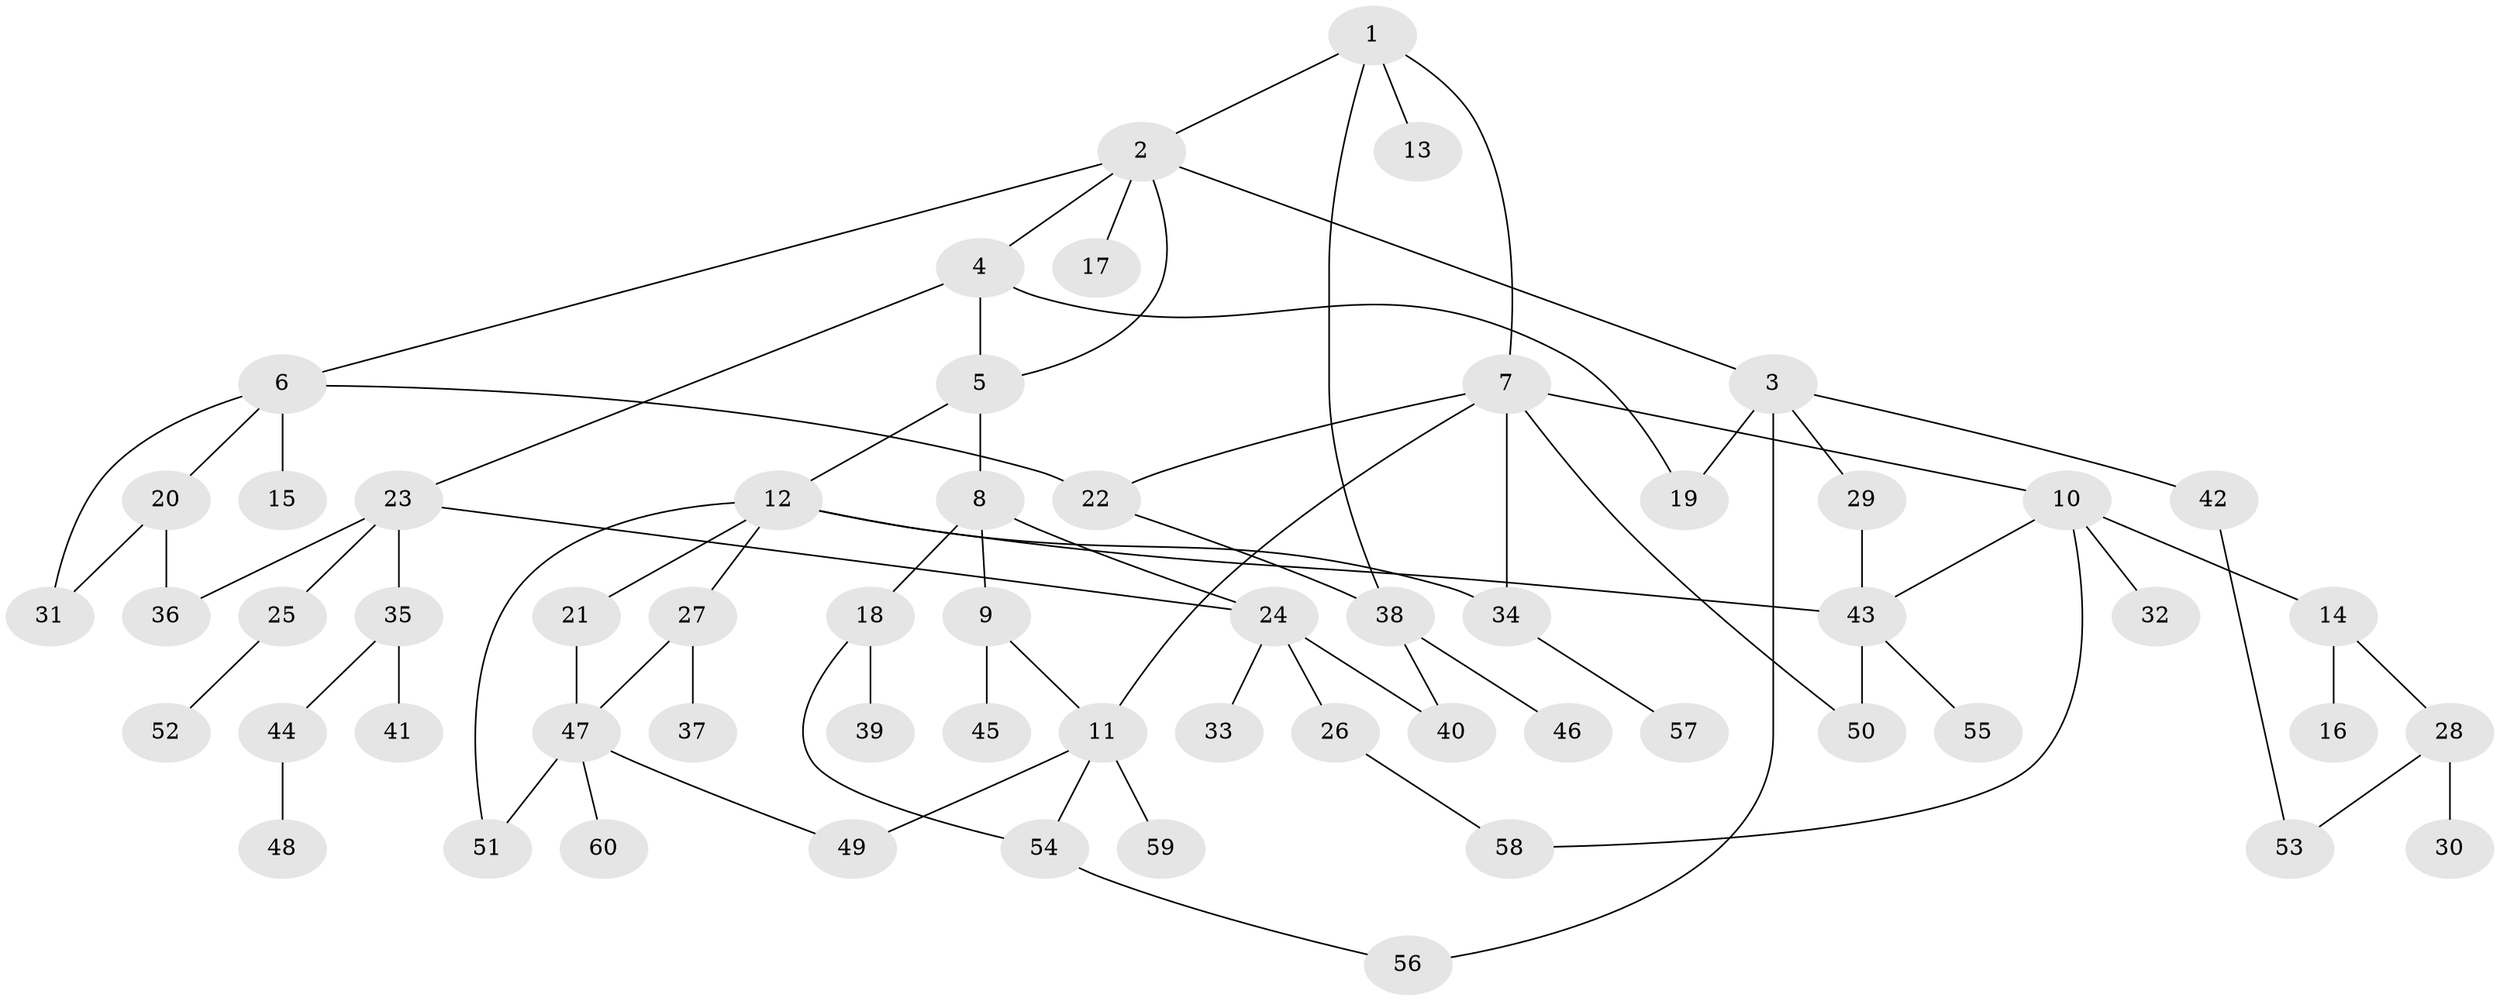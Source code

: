 // coarse degree distribution, {3: 0.1388888888888889, 8: 0.05555555555555555, 2: 0.2222222222222222, 5: 0.1111111111111111, 7: 0.05555555555555555, 1: 0.3611111111111111, 4: 0.05555555555555555}
// Generated by graph-tools (version 1.1) at 2025/17/03/04/25 18:17:09]
// undirected, 60 vertices, 79 edges
graph export_dot {
graph [start="1"]
  node [color=gray90,style=filled];
  1;
  2;
  3;
  4;
  5;
  6;
  7;
  8;
  9;
  10;
  11;
  12;
  13;
  14;
  15;
  16;
  17;
  18;
  19;
  20;
  21;
  22;
  23;
  24;
  25;
  26;
  27;
  28;
  29;
  30;
  31;
  32;
  33;
  34;
  35;
  36;
  37;
  38;
  39;
  40;
  41;
  42;
  43;
  44;
  45;
  46;
  47;
  48;
  49;
  50;
  51;
  52;
  53;
  54;
  55;
  56;
  57;
  58;
  59;
  60;
  1 -- 2;
  1 -- 7;
  1 -- 13;
  1 -- 38;
  2 -- 3;
  2 -- 4;
  2 -- 6;
  2 -- 17;
  2 -- 5;
  3 -- 19;
  3 -- 29;
  3 -- 42;
  3 -- 56;
  4 -- 5;
  4 -- 23;
  4 -- 19;
  5 -- 8;
  5 -- 12;
  6 -- 15;
  6 -- 20;
  6 -- 22;
  6 -- 31;
  7 -- 10;
  7 -- 11;
  7 -- 34;
  7 -- 50;
  7 -- 22;
  8 -- 9;
  8 -- 18;
  8 -- 24;
  9 -- 45;
  9 -- 11;
  10 -- 14;
  10 -- 32;
  10 -- 43;
  10 -- 58;
  11 -- 59;
  11 -- 49;
  11 -- 54;
  12 -- 21;
  12 -- 27;
  12 -- 51;
  12 -- 34;
  12 -- 43;
  14 -- 16;
  14 -- 28;
  18 -- 39;
  18 -- 54;
  20 -- 36;
  20 -- 31;
  21 -- 47;
  22 -- 38;
  23 -- 24;
  23 -- 25;
  23 -- 35;
  23 -- 36;
  24 -- 26;
  24 -- 33;
  24 -- 40;
  25 -- 52;
  26 -- 58;
  27 -- 37;
  27 -- 47;
  28 -- 30;
  28 -- 53;
  29 -- 43;
  34 -- 57;
  35 -- 41;
  35 -- 44;
  38 -- 46;
  38 -- 40;
  42 -- 53;
  43 -- 55;
  43 -- 50;
  44 -- 48;
  47 -- 49;
  47 -- 51;
  47 -- 60;
  54 -- 56;
}
